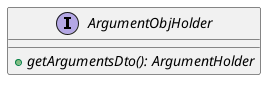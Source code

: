 @startuml

    interface ArgumentObjHolder [[ArgumentObjHolder.html]] {
        {abstract} +getArgumentsDto(): ArgumentHolder
    }

@enduml
